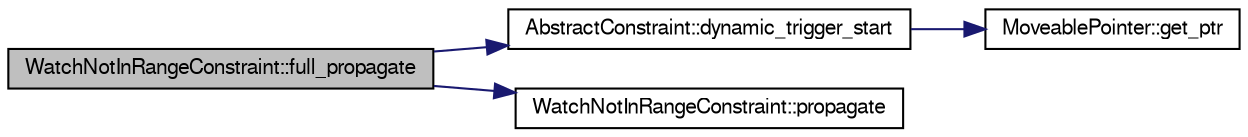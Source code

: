 digraph G
{
  edge [fontname="FreeSans",fontsize="10",labelfontname="FreeSans",labelfontsize="10"];
  node [fontname="FreeSans",fontsize="10",shape=record];
  rankdir=LR;
  Node1 [label="WatchNotInRangeConstraint::full_propagate",height=0.2,width=0.4,color="black", fillcolor="grey75", style="filled" fontcolor="black"];
  Node1 -> Node2 [color="midnightblue",fontsize="10",style="solid",fontname="FreeSans"];
  Node2 [label="AbstractConstraint::dynamic_trigger_start",height=0.2,width=0.4,color="black", fillcolor="white", style="filled",URL="$class_abstract_constraint.html#471743522a004357a9c4501a1a45b112",tooltip="Returns a point to the first dynamic trigger of the constraint."];
  Node2 -> Node3 [color="midnightblue",fontsize="10",style="solid",fontname="FreeSans"];
  Node3 [label="MoveablePointer::get_ptr",height=0.2,width=0.4,color="black", fillcolor="white", style="filled",URL="$class_moveable_pointer.html#22fe71f26133d84eb56c05e900d76c12",tooltip="Returns the pointer."];
  Node1 -> Node4 [color="midnightblue",fontsize="10",style="solid",fontname="FreeSans"];
  Node4 [label="WatchNotInRangeConstraint::propagate",height=0.2,width=0.4,color="black", fillcolor="white", style="filled",URL="$struct_watch_not_in_range_constraint.html#02ffa991f439223ea0497171cae2a32d",tooltip="Iterative propagation function."];
}
